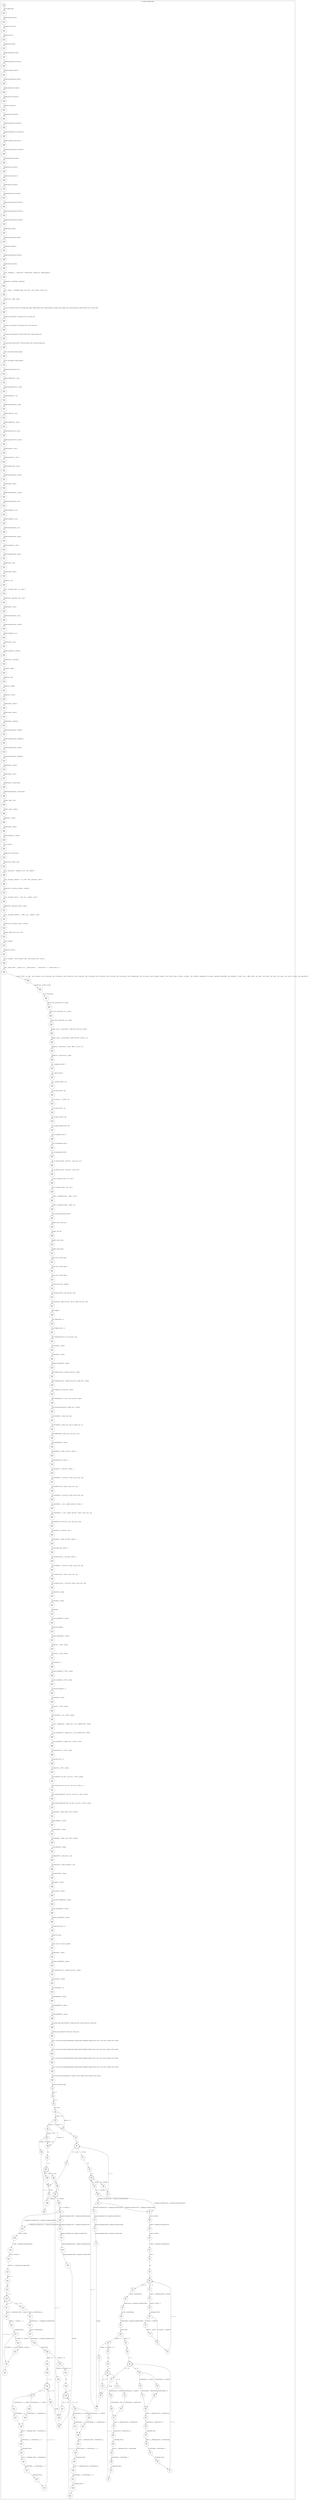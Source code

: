 digraph CFA {
1 [shape="circle" label="N1\n398"]
170 [shape="circle" label="N170\n397"]
171 [shape="circle" label="N171\n396"]
172 [shape="circle" label="N172\n395"]
173 [shape="circle" label="N173\n394"]
174 [shape="circle" label="N174\n393"]
175 [shape="circle" label="N175\n392"]
176 [shape="circle" label="N176\n391"]
177 [shape="circle" label="N177\n390"]
178 [shape="circle" label="N178\n389"]
179 [shape="circle" label="N179\n388"]
180 [shape="circle" label="N180\n387"]
181 [shape="circle" label="N181\n386"]
182 [shape="circle" label="N182\n385"]
183 [shape="circle" label="N183\n384"]
184 [shape="circle" label="N184\n383"]
185 [shape="circle" label="N185\n382"]
186 [shape="circle" label="N186\n381"]
187 [shape="circle" label="N187\n380"]
188 [shape="circle" label="N188\n379"]
189 [shape="circle" label="N189\n378"]
190 [shape="circle" label="N190\n377"]
191 [shape="circle" label="N191\n376"]
192 [shape="circle" label="N192\n375"]
193 [shape="circle" label="N193\n374"]
194 [shape="circle" label="N194\n373"]
195 [shape="circle" label="N195\n372"]
196 [shape="circle" label="N196\n371"]
197 [shape="circle" label="N197\n370"]
198 [shape="circle" label="N198\n369"]
199 [shape="circle" label="N199\n368"]
200 [shape="circle" label="N200\n367"]
201 [shape="circle" label="N201\n366"]
202 [shape="circle" label="N202\n365"]
203 [shape="circle" label="N203\n364"]
204 [shape="circle" label="N204\n363"]
205 [shape="circle" label="N205\n362"]
206 [shape="circle" label="N206\n361"]
207 [shape="circle" label="N207\n360"]
208 [shape="circle" label="N208\n359"]
209 [shape="circle" label="N209\n358"]
210 [shape="circle" label="N210\n357"]
211 [shape="circle" label="N211\n356"]
212 [shape="circle" label="N212\n355"]
213 [shape="circle" label="N213\n354"]
214 [shape="circle" label="N214\n353"]
215 [shape="circle" label="N215\n352"]
216 [shape="circle" label="N216\n351"]
217 [shape="circle" label="N217\n350"]
218 [shape="circle" label="N218\n349"]
219 [shape="circle" label="N219\n348"]
220 [shape="circle" label="N220\n347"]
221 [shape="circle" label="N221\n346"]
222 [shape="circle" label="N222\n345"]
223 [shape="circle" label="N223\n344"]
224 [shape="circle" label="N224\n343"]
225 [shape="circle" label="N225\n342"]
226 [shape="circle" label="N226\n341"]
227 [shape="circle" label="N227\n340"]
228 [shape="circle" label="N228\n339"]
229 [shape="circle" label="N229\n338"]
230 [shape="circle" label="N230\n337"]
231 [shape="circle" label="N231\n336"]
232 [shape="circle" label="N232\n335"]
233 [shape="circle" label="N233\n334"]
234 [shape="circle" label="N234\n333"]
235 [shape="circle" label="N235\n332"]
236 [shape="circle" label="N236\n331"]
237 [shape="circle" label="N237\n330"]
238 [shape="circle" label="N238\n329"]
239 [shape="circle" label="N239\n328"]
240 [shape="circle" label="N240\n327"]
241 [shape="circle" label="N241\n326"]
242 [shape="circle" label="N242\n325"]
243 [shape="circle" label="N243\n324"]
244 [shape="circle" label="N244\n323"]
245 [shape="circle" label="N245\n322"]
246 [shape="circle" label="N246\n321"]
247 [shape="circle" label="N247\n320"]
248 [shape="circle" label="N248\n319"]
249 [shape="circle" label="N249\n318"]
250 [shape="circle" label="N250\n317"]
251 [shape="circle" label="N251\n316"]
252 [shape="circle" label="N252\n315"]
253 [shape="circle" label="N253\n314"]
254 [shape="circle" label="N254\n313"]
255 [shape="circle" label="N255\n312"]
256 [shape="circle" label="N256\n311"]
257 [shape="circle" label="N257\n310"]
258 [shape="circle" label="N258\n309"]
259 [shape="circle" label="N259\n308"]
260 [shape="circle" label="N260\n307"]
261 [shape="circle" label="N261\n306"]
262 [shape="circle" label="N262\n305"]
263 [shape="circle" label="N263\n304"]
264 [shape="circle" label="N264\n303"]
265 [shape="circle" label="N265\n302"]
266 [shape="circle" label="N266\n301"]
267 [shape="circle" label="N267\n300"]
268 [shape="circle" label="N268\n299"]
269 [shape="circle" label="N269\n298"]
270 [shape="circle" label="N270\n297"]
271 [shape="circle" label="N271\n296"]
272 [shape="circle" label="N272\n295"]
273 [shape="circle" label="N273\n294"]
274 [shape="circle" label="N274\n293"]
275 [shape="circle" label="N275\n292"]
276 [shape="circle" label="N276\n291"]
277 [shape="circle" label="N277\n290"]
278 [shape="circle" label="N278\n289"]
279 [shape="circle" label="N279\n288"]
280 [shape="circle" label="N280\n287"]
281 [shape="circle" label="N281\n286"]
282 [shape="circle" label="N282\n285"]
283 [shape="circle" label="N283\n284"]
284 [shape="circle" label="N284\n283"]
285 [shape="circle" label="N285\n282"]
286 [shape="circle" label="N286\n281"]
287 [shape="circle" label="N287\n280"]
288 [shape="circle" label="N288\n279"]
289 [shape="circle" label="N289\n278"]
290 [shape="circle" label="N290\n277"]
291 [shape="circle" label="N291\n276"]
292 [shape="circle" label="N292\n275"]
293 [shape="circle" label="N293\n274"]
294 [shape="circle" label="N294\n273"]
295 [shape="circle" label="N295\n272"]
296 [shape="circle" label="N296\n271"]
297 [shape="circle" label="N297\n270"]
298 [shape="circle" label="N298\n269"]
299 [shape="circle" label="N299\n268"]
300 [shape="circle" label="N300\n267"]
301 [shape="circle" label="N301\n266"]
302 [shape="circle" label="N302\n265"]
303 [shape="circle" label="N303\n264"]
304 [shape="circle" label="N304\n263"]
305 [shape="circle" label="N305\n262"]
306 [shape="circle" label="N306\n261"]
307 [shape="circle" label="N307\n260"]
308 [shape="circle" label="N308\n259"]
309 [shape="circle" label="N309\n258"]
310 [shape="circle" label="N310\n257"]
311 [shape="circle" label="N311\n256"]
312 [shape="circle" label="N312\n255"]
313 [shape="circle" label="N313\n254"]
314 [shape="circle" label="N314\n253"]
315 [shape="circle" label="N315\n252"]
316 [shape="circle" label="N316\n251"]
317 [shape="circle" label="N317\n250"]
318 [shape="circle" label="N318\n249"]
319 [shape="circle" label="N319\n248"]
320 [shape="circle" label="N320\n247"]
321 [shape="circle" label="N321\n246"]
322 [shape="circle" label="N322\n245"]
323 [shape="circle" label="N323\n244"]
324 [shape="circle" label="N324\n243"]
325 [shape="circle" label="N325\n242"]
326 [shape="circle" label="N326\n241"]
327 [shape="circle" label="N327\n240"]
328 [shape="circle" label="N328\n239"]
329 [shape="circle" label="N329\n238"]
330 [shape="circle" label="N330\n237"]
331 [shape="circle" label="N331\n236"]
332 [shape="circle" label="N332\n235"]
333 [shape="circle" label="N333\n234"]
334 [shape="circle" label="N334\n233"]
335 [shape="circle" label="N335\n232"]
336 [shape="circle" label="N336\n231"]
337 [shape="circle" label="N337\n230"]
338 [shape="circle" label="N338\n229"]
339 [shape="circle" label="N339\n228"]
340 [shape="circle" label="N340\n227"]
341 [shape="circle" label="N341\n226"]
342 [shape="circle" label="N342\n225"]
343 [shape="circle" label="N343\n224"]
344 [shape="circle" label="N344\n223"]
345 [shape="circle" label="N345\n222"]
346 [shape="circle" label="N346\n221"]
347 [shape="circle" label="N347\n220"]
348 [shape="circle" label="N348\n219"]
349 [shape="circle" label="N349\n218"]
350 [shape="circle" label="N350\n217"]
351 [shape="circle" label="N351\n216"]
352 [shape="circle" label="N352\n215"]
353 [shape="circle" label="N353\n214"]
354 [shape="circle" label="N354\n213"]
355 [shape="circle" label="N355\n212"]
356 [shape="circle" label="N356\n211"]
357 [shape="circle" label="N357\n210"]
358 [shape="circle" label="N358\n209"]
359 [shape="circle" label="N359\n208"]
360 [shape="circle" label="N360\n207"]
361 [shape="circle" label="N361\n206"]
362 [shape="circle" label="N362\n205"]
363 [shape="circle" label="N363\n204"]
364 [shape="circle" label="N364\n203"]
365 [shape="circle" label="N365\n202"]
366 [shape="circle" label="N366\n201"]
367 [shape="circle" label="N367\n200"]
368 [shape="circle" label="N368\n199"]
369 [shape="circle" label="N369\n198"]
370 [shape="circle" label="N370\n197"]
371 [shape="circle" label="N371\n196"]
372 [shape="circle" label="N372\n195"]
373 [shape="circle" label="N373\n194"]
374 [shape="circle" label="N374\n193"]
375 [shape="circle" label="N375\n192"]
376 [shape="circle" label="N376\n191"]
377 [shape="circle" label="N377\n190"]
378 [shape="circle" label="N378\n189"]
379 [shape="circle" label="N379\n188"]
380 [shape="circle" label="N380\n187"]
381 [shape="circle" label="N381\n186"]
382 [shape="circle" label="N382\n185"]
383 [shape="circle" label="N383\n184"]
384 [shape="circle" label="N384\n183"]
385 [shape="circle" label="N385\n182"]
386 [shape="circle" label="N386\n181"]
387 [shape="circle" label="N387\n180"]
388 [shape="circle" label="N388\n179"]
389 [shape="circle" label="N389\n178"]
390 [shape="circle" label="N390\n177"]
391 [shape="circle" label="N391\n176"]
392 [shape="circle" label="N392\n175"]
393 [shape="circle" label="N393\n174"]
394 [shape="circle" label="N394\n173"]
395 [shape="circle" label="N395\n172"]
396 [shape="circle" label="N396\n171"]
397 [shape="circle" label="N397\n170"]
398 [shape="circle" label="N398\n169"]
399 [shape="circle" label="N399\n168"]
400 [shape="circle" label="N400\n167"]
401 [shape="circle" label="N401\n166"]
402 [shape="circle" label="N402\n165"]
403 [shape="circle" label="N403\n164"]
404 [shape="circle" label="N404\n163"]
405 [shape="circle" label="N405\n162"]
2 [shape="circle" label="N2\n161"]
3 [shape="circle" label="N3\n160"]
4 [shape="circle" label="N4\n159"]
5 [shape="diamond" label="N5\n158"]
9 [shape="diamond" label="N9\n157"]
8 [shape="diamond" label="N8\n156"]
90 [shape="diamond" label="N90\n155"]
88 [shape="circle" label="N88\n154"]
6 [shape="circle" label="N6\n73"]
0 [shape="circle" label="N0\n72"]
89 [shape="circle" label="N89\n153"]
91 [shape="circle" label="N91\n152"]
92 [shape="doublecircle" label="N92\n151"]
95 [shape="circle" label="N95\n150"]
94 [shape="circle" label="N94\n149"]
96 [shape="circle" label="N96\n148"]
97 [shape="doublecircle" label="N97\n147"]
100 [shape="circle" label="N100\n146"]
93 [shape="circle" label="N93\n145"]
99 [shape="circle" label="N99\n144"]
101 [shape="diamond" label="N101\n143"]
102 [shape="circle" label="N102\n141"]
109 [shape="circle" label="N109\n140"]
110 [shape="circle" label="N110\n139"]
111 [shape="circle" label="N111\n138"]
112 [shape="circle" label="N112\n137"]
113 [shape="circle" label="N113\n136"]
114 [shape="circle" label="N114\n135"]
115 [shape="doublecircle" label="N115\n134"]
118 [shape="circle" label="N118\n133"]
125 [shape="circle" label="N125\n132"]
126 [shape="circle" label="N126\n131"]
127 [shape="circle" label="N127\n130"]
128 [shape="circle" label="N128\n129"]
129 [shape="diamond" label="N129\n128"]
133 [shape="diamond" label="N133\n127"]
152 [shape="circle" label="N152\n126"]
130 [shape="circle" label="N130\n104"]
98 [shape="circle" label="N98\n78"]
151 [shape="circle" label="N151\n125"]
153 [shape="circle" label="N153\n124"]
154 [shape="doublecircle" label="N154\n123"]
157 [shape="circle" label="N157\n122"]
156 [shape="diamond" label="N156\n121"]
160 [shape="circle" label="N160\n120"]
162 [shape="circle" label="N162\n119"]
158 [shape="circle" label="N158\n116"]
163 [shape="circle" label="N163\n115"]
164 [shape="circle" label="N164\n114"]
165 [shape="circle" label="N165\n113"]
166 [shape="circle" label="N166\n112"]
167 [shape="circle" label="N167\n111"]
168 [shape="circle" label="N168\n110"]
155 [shape="circle" label="N155\n109"]
159 [shape="circle" label="N159\n118"]
161 [shape="circle" label="N161\n117"]
132 [shape="circle" label="N132\n108"]
134 [shape="circle" label="N134\n107"]
135 [shape="doublecircle" label="N135\n106"]
138 [shape="circle" label="N138\n105"]
137 [shape="diamond" label="N137\n103"]
141 [shape="circle" label="N141\n102"]
143 [shape="circle" label="N143\n101"]
139 [shape="circle" label="N139\n98"]
144 [shape="circle" label="N144\n97"]
145 [shape="circle" label="N145\n96"]
146 [shape="circle" label="N146\n95"]
147 [shape="circle" label="N147\n94"]
148 [shape="circle" label="N148\n93"]
149 [shape="circle" label="N149\n92"]
136 [shape="circle" label="N136\n91"]
140 [shape="circle" label="N140\n100"]
142 [shape="circle" label="N142\n99"]
117 [shape="circle" label="N117\n90"]
119 [shape="circle" label="N119\n89"]
120 [shape="circle" label="N120\n88"]
121 [shape="diamond" label="N121\n87"]
122 [shape="circle" label="N122\n84"]
116 [shape="circle" label="N116\n83"]
123 [shape="circle" label="N123\n86"]
124 [shape="circle" label="N124\n85"]
104 [shape="diamond" label="N104\n142"]
103 [shape="circle" label="N103\n82"]
105 [shape="circle" label="N105\n81"]
106 [shape="circle" label="N106\n80"]
107 [shape="circle" label="N107\n79"]
7 [shape="circle" label="N7\n77"]
10 [shape="circle" label="N10\n76"]
11 [shape="doublecircle" label="N11\n75"]
14 [shape="circle" label="N14\n74"]
13 [shape="circle" label="N13\n71"]
15 [shape="circle" label="N15\n70"]
16 [shape="doublecircle" label="N16\n69"]
19 [shape="circle" label="N19\n68"]
12 [shape="circle" label="N12\n67"]
18 [shape="circle" label="N18\n66"]
20 [shape="diamond" label="N20\n65"]
21 [shape="circle" label="N21\n63"]
28 [shape="circle" label="N28\n62"]
29 [shape="circle" label="N29\n61"]
30 [shape="circle" label="N30\n60"]
31 [shape="circle" label="N31\n59"]
32 [shape="circle" label="N32\n58"]
33 [shape="circle" label="N33\n57"]
34 [shape="doublecircle" label="N34\n56"]
37 [shape="circle" label="N37\n55"]
44 [shape="circle" label="N44\n54"]
45 [shape="circle" label="N45\n53"]
46 [shape="circle" label="N46\n52"]
47 [shape="circle" label="N47\n51"]
48 [shape="diamond" label="N48\n50"]
52 [shape="diamond" label="N52\n49"]
71 [shape="circle" label="N71\n48"]
49 [shape="circle" label="N49\n26"]
17 [shape="circle" label="N17\n0"]
70 [shape="circle" label="N70\n47"]
72 [shape="circle" label="N72\n46"]
73 [shape="doublecircle" label="N73\n45"]
76 [shape="circle" label="N76\n44"]
75 [shape="diamond" label="N75\n43"]
79 [shape="circle" label="N79\n42"]
81 [shape="circle" label="N81\n41"]
77 [shape="circle" label="N77\n38"]
82 [shape="circle" label="N82\n37"]
83 [shape="circle" label="N83\n36"]
84 [shape="circle" label="N84\n35"]
85 [shape="circle" label="N85\n34"]
86 [shape="circle" label="N86\n33"]
87 [shape="circle" label="N87\n32"]
74 [shape="circle" label="N74\n31"]
78 [shape="circle" label="N78\n40"]
80 [shape="circle" label="N80\n39"]
51 [shape="circle" label="N51\n30"]
53 [shape="circle" label="N53\n29"]
54 [shape="doublecircle" label="N54\n28"]
57 [shape="circle" label="N57\n27"]
56 [shape="diamond" label="N56\n25"]
60 [shape="circle" label="N60\n24"]
62 [shape="circle" label="N62\n23"]
58 [shape="circle" label="N58\n20"]
63 [shape="circle" label="N63\n19"]
64 [shape="circle" label="N64\n18"]
65 [shape="circle" label="N65\n17"]
66 [shape="circle" label="N66\n16"]
67 [shape="circle" label="N67\n15"]
68 [shape="circle" label="N68\n14"]
55 [shape="circle" label="N55\n13"]
59 [shape="circle" label="N59\n22"]
61 [shape="circle" label="N61\n21"]
36 [shape="circle" label="N36\n12"]
38 [shape="circle" label="N38\n11"]
39 [shape="circle" label="N39\n10"]
40 [shape="diamond" label="N40\n9"]
41 [shape="circle" label="N41\n6"]
35 [shape="circle" label="N35\n5"]
42 [shape="circle" label="N42\n8"]
43 [shape="circle" label="N43\n7"]
23 [shape="diamond" label="N23\n64"]
22 [shape="circle" label="N22\n4"]
24 [shape="circle" label="N24\n3"]
25 [shape="circle" label="N25\n2"]
26 [shape="circle" label="N26\n1"]
node [shape="circle"]
subgraph cluster_run_service_maxrgb_cpu {
label="run_service_maxrgb_cpu()"
1 -> 170 [label="INIT GLOBAL VARS"]
170 -> 171 [label="typedef signed char int8_t;"]
171 -> 172 [label="typedef short int int16_t;"]
172 -> 173 [label="typedef int int32_t;"]
173 -> 174 [label="typedef long int int64_t;"]
174 -> 175 [label="typedef unsigned char uint8_t;"]
175 -> 176 [label="typedef unsigned short int uint16_t;"]
176 -> 177 [label="typedef unsigned int uint32_t;"]
177 -> 178 [label="typedef unsigned long int uint64_t;"]
178 -> 179 [label="typedef signed char int_least8_t;"]
179 -> 180 [label="typedef short int int_least16_t;"]
180 -> 181 [label="typedef int int_least32_t;"]
181 -> 182 [label="typedef long int int_least64_t;"]
182 -> 183 [label="typedef unsigned char uint_least8_t;"]
183 -> 184 [label="typedef unsigned short int uint_least16_t;"]
184 -> 185 [label="typedef unsigned int uint_least32_t;"]
185 -> 186 [label="typedef unsigned long int uint_least64_t;"]
186 -> 187 [label="typedef signed char int_fast8_t;"]
187 -> 188 [label="typedef long int int_fast16_t;"]
188 -> 189 [label="typedef long int int_fast32_t;"]
189 -> 190 [label="typedef long int int_fast64_t;"]
190 -> 191 [label="typedef unsigned char uint_fast8_t;"]
191 -> 192 [label="typedef unsigned long int uint_fast16_t;"]
192 -> 193 [label="typedef unsigned long int uint_fast32_t;"]
193 -> 194 [label="typedef unsigned long int uint_fast64_t;"]
194 -> 195 [label="typedef long int intptr_t;"]
195 -> 196 [label="typedef unsigned long int uintptr_t;"]
196 -> 197 [label="typedef long int intmax_t;"]
197 -> 198 [label="typedef unsigned long int uintmax_t;"]
198 -> 199 [label="typedef uint16_t Quantum;"]
199 -> 200 [label="struct __PixelPacket__ {   Quantum blue;   Quantum green;   Quantum red;   Quantum opacity; } ;"]
200 -> 201 [label="typedef struct __PixelPacket__ PixelPacket;"]
201 -> 202 [label="struct __Image__ {   PixelPacket *image;   int32_t rows;   int32_t columns;   int64_t j_arr; } ;"]
202 -> 203 [label="typedef struct __Image__ Image;"]
203 -> 204 [label="void run_service(char resource, void *handler_gpu, Image **target_images, int32_t *target_images_size, Image *source_images, int32_t source_images_size, double *params, int32_t *status_code);"]
204 -> 205 [label="void get_service_ids(char ***id_strings, int32_t *id_strings_size);"]
205 -> 206 [label="void get_service_info(char ***info_strings, int32_t *info_strings_size);"]
206 -> 207 [label="void get_service_params(char ***param_strings, int32_t *param_strings_size);"]
207 -> 208 [label="void get_service_resources(char ***resource_strings, int32_t *resource_strings_size);"]
208 -> 209 [label="int32_t get_number_of_input_images();"]
209 -> 210 [label="int32_t get_number_of_output_images();"]
210 -> 211 [label="typedef unsigned long int size_t;"]
211 -> 212 [label="typedef unsigned char __u_char;"]
212 -> 213 [label="typedef unsigned short int __u_short;"]
213 -> 214 [label="typedef unsigned int __u_int;"]
214 -> 215 [label="typedef unsigned long int __u_long;"]
215 -> 216 [label="typedef signed char __int8_t;"]
216 -> 217 [label="typedef unsigned char __uint8_t;"]
217 -> 218 [label="typedef signed short int __int16_t;"]
218 -> 219 [label="typedef unsigned short int __uint16_t;"]
219 -> 220 [label="typedef signed int __int32_t;"]
220 -> 221 [label="typedef unsigned int __uint32_t;"]
221 -> 222 [label="typedef signed long int __int64_t;"]
222 -> 223 [label="typedef unsigned long int __uint64_t;"]
223 -> 224 [label="typedef long int __quad_t;"]
224 -> 225 [label="typedef unsigned long int __u_quad_t;"]
225 -> 226 [label="typedef unsigned long int __dev_t;"]
226 -> 227 [label="typedef unsigned int __uid_t;"]
227 -> 228 [label="typedef unsigned int __gid_t;"]
228 -> 229 [label="typedef unsigned long int __ino_t;"]
229 -> 230 [label="typedef unsigned long int __ino64_t;"]
230 -> 231 [label="typedef unsigned int __mode_t;"]
231 -> 232 [label="typedef unsigned long int __nlink_t;"]
232 -> 233 [label="typedef long int __off_t;"]
233 -> 234 [label="typedef long int __off64_t;"]
234 -> 235 [label="typedef int __pid_t;"]
235 -> 236 [label="struct __anon_type___fsid_t {   int __val[2]; } ;"]
236 -> 237 [label="typedef struct __anon_type___fsid_t __fsid_t;"]
237 -> 238 [label="typedef long int __clock_t;"]
238 -> 239 [label="typedef unsigned long int __rlim_t;"]
239 -> 240 [label="typedef unsigned long int __rlim64_t;"]
240 -> 241 [label="typedef unsigned int __id_t;"]
241 -> 242 [label="typedef long int __time_t;"]
242 -> 243 [label="typedef unsigned int __useconds_t;"]
243 -> 244 [label="typedef long int __suseconds_t;"]
244 -> 245 [label="typedef int __daddr_t;"]
245 -> 246 [label="typedef int __key_t;"]
246 -> 247 [label="typedef int __clockid_t;"]
247 -> 248 [label="typedef void *__timer_t;"]
248 -> 249 [label="typedef long int __blksize_t;"]
249 -> 250 [label="typedef long int __blkcnt_t;"]
250 -> 251 [label="typedef long int __blkcnt64_t;"]
251 -> 252 [label="typedef unsigned long int __fsblkcnt_t;"]
252 -> 253 [label="typedef unsigned long int __fsblkcnt64_t;"]
253 -> 254 [label="typedef unsigned long int __fsfilcnt_t;"]
254 -> 255 [label="typedef unsigned long int __fsfilcnt64_t;"]
255 -> 256 [label="typedef long int __fsword_t;"]
256 -> 257 [label="typedef long int __ssize_t;"]
257 -> 258 [label="typedef long int __syscall_slong_t;"]
258 -> 259 [label="typedef unsigned long int __syscall_ulong_t;"]
259 -> 260 [label="typedef __off64_t __loff_t;"]
260 -> 261 [label="typedef __quad_t *__qaddr_t;"]
261 -> 262 [label="typedef char *__caddr_t;"]
262 -> 263 [label="typedef long int __intptr_t;"]
263 -> 264 [label="typedef unsigned int __socklen_t;"]
264 -> 265 [label="struct _IO_FILE ;"]
265 -> 266 [label="typedef struct _IO_FILE FILE;"]
266 -> 267 [label="typedef struct _IO_FILE __FILE;"]
267 -> 268 [label="union __anon_type_0 {   unsigned int __wch;   char __wchb[4]; } ;"]
268 -> 269 [label="struct __anon_type___mbstate_t {   int __count;   union __anon_type_0 __value; } ;"]
269 -> 270 [label="typedef struct __anon_type___mbstate_t __mbstate_t;"]
270 -> 271 [label="struct __anon_type__G_fpos_t {   __off_t __pos;   __mbstate_t __state; } ;"]
271 -> 272 [label="typedef struct __anon_type__G_fpos_t _G_fpos_t;"]
272 -> 273 [label="struct __anon_type__G_fpos64_t {   __off64_t __pos;   __mbstate_t __state; } ;"]
273 -> 274 [label="typedef struct __anon_type__G_fpos_t _G_fpos64_t;"]
274 -> 275 [label="typedef __builtin_va_list __gnuc_va_list;"]
275 -> 276 [label="struct _IO_jump_t ;"]
276 -> 277 [label="typedef void _IO_lock_t;"]
277 -> 278 [label="struct _IO_marker {   struct _IO_marker *_next;   struct _IO_FILE *_sbuf;   int _pos; } ;"]
278 -> 279 [label="enum __codecvt_result {   __codecvt_ok = 0,   __codecvt_partial = 1,   __codecvt_error = 2,   __codecvt_noconv = 3 } ;"]
279 -> 280 [label="struct _IO_FILE {   int _flags;   char *_IO_read_ptr;   char *_IO_read_end;   char *_IO_read_base;   char *_IO_write_base;   char *_IO_write_ptr;   char *_IO_write_end;   char *_IO_buf_base;   char *_IO_buf_end;   char *_IO_save_base;   char *_IO_backup_base;   char *_IO_save_end;   struct _IO_marker *_markers;   struct _IO_FILE *_chain;   int _fileno;   int _flags2;   __off_t _old_offset;   unsigned short _cur_column;   signed char _vtable_offset;   char _shortbuf[1];   _IO_lock_t *_lock;   __off64_t _offset;   void *__pad1;   void *__pad2;   void *__pad3;   void *__pad4;   size_t __pad5;   int _mode;   char _unused2[40]; } ;"]
280 -> 281 [label="typedef struct _IO_FILE _IO_FILE;"]
281 -> 282 [label="struct _IO_FILE_plus ;"]
282 -> 283 [label="extern struct _IO_FILE_plus _IO_2_1_stdin_;"]
283 -> 284 [label="extern struct _IO_FILE_plus _IO_2_1_stdout_;"]
284 -> 285 [label="extern struct _IO_FILE_plus _IO_2_1_stderr_;"]
285 -> 286 [label="typedef __ssize_t __io_read_fn(void *__cookie, char *__buf, size_t __nbytes);"]
286 -> 287 [label="typedef __ssize_t __io_write_fn(void *__cookie, const char *__buf, size_t __n);"]
287 -> 288 [label="typedef int __io_seek_fn(void *__cookie, __off64_t *__pos, int __w);"]
288 -> 289 [label="typedef int __io_close_fn(void *__cookie);"]
289 -> 290 [label="int __underflow(_IO_FILE *);"]
290 -> 291 [label="int __uflow(_IO_FILE *);"]
291 -> 292 [label="int __overflow(_IO_FILE *, int);"]
292 -> 293 [label="int _IO_getc(_IO_FILE *__fp);"]
293 -> 294 [label="int _IO_putc(int __c, _IO_FILE *__fp);"]
294 -> 295 [label="int _IO_feof(_IO_FILE *__fp);"]
295 -> 296 [label="int _IO_ferror(_IO_FILE *__fp);"]
296 -> 297 [label="int _IO_peekc_locked(_IO_FILE *__fp);"]
297 -> 298 [label="void _IO_flockfile(_IO_FILE *);"]
298 -> 299 [label="void _IO_funlockfile(_IO_FILE *);"]
299 -> 300 [label="int _IO_ftrylockfile(_IO_FILE *);"]
300 -> 301 [label="int _IO_vfscanf(_IO_FILE *, const char *, __gnuc_va_list , int *);"]
301 -> 302 [label="int _IO_vfprintf(_IO_FILE *, const char *, __gnuc_va_list );"]
302 -> 303 [label="__ssize_t _IO_padn(_IO_FILE *, int, __ssize_t );"]
303 -> 304 [label="size_t _IO_sgetn(_IO_FILE *, void *, size_t );"]
304 -> 305 [label="__off64_t _IO_seekoff(_IO_FILE *, __off64_t , int, int);"]
305 -> 306 [label="__off64_t _IO_seekpos(_IO_FILE *, __off64_t , int);"]
306 -> 307 [label="void _IO_free_backup_area(_IO_FILE *);"]
307 -> 308 [label="typedef __gnuc_va_list va_list;"]
308 -> 309 [label="typedef __off_t off_t;"]
309 -> 310 [label="typedef __ssize_t ssize_t;"]
310 -> 311 [label="typedef _G_fpos_t fpos_t;"]
311 -> 312 [label="extern struct _IO_FILE *stdin;"]
312 -> 313 [label="extern struct _IO_FILE *stdout;"]
313 -> 314 [label="extern struct _IO_FILE *stderr;"]
314 -> 315 [label="int remove(const char *__filename);"]
315 -> 316 [label="int rename(const char *__old, const char *__new);"]
316 -> 317 [label="int renameat(int __oldfd, const char *__old, int __newfd, const char *__new);"]
317 -> 318 [label="FILE *tmpfile();"]
318 -> 319 [label="char *tmpnam(char *__s);"]
319 -> 320 [label="char *tmpnam_r(char *__s);"]
320 -> 321 [label="char *tempnam(const char *__dir, const char *__pfx);"]
321 -> 322 [label="int fclose(FILE *__stream);"]
322 -> 323 [label="int fflush(FILE *__stream);"]
323 -> 324 [label="int fflush_unlocked(FILE *__stream);"]
324 -> 325 [label="FILE *fopen(const char *__filename, const char *__modes);"]
325 -> 326 [label="FILE *freopen(const char *__filename, const char *__modes, FILE *__stream);"]
326 -> 327 [label="FILE *fdopen(int __fd, const char *__modes);"]
327 -> 328 [label="FILE *fmemopen(void *__s, size_t __len, const char *__modes);"]
328 -> 329 [label="FILE *open_memstream(char **__bufloc, size_t *__sizeloc);"]
329 -> 330 [label="void setbuf(FILE *__stream, char *__buf);"]
330 -> 331 [label="int setvbuf(FILE *__stream, char *__buf, int __modes, size_t __n);"]
331 -> 332 [label="void setbuffer(FILE *__stream, char *__buf, size_t __size);"]
332 -> 333 [label="void setlinebuf(FILE *__stream);"]
333 -> 334 [label="int fprintf(FILE *__stream, const char *__format, ...);"]
334 -> 335 [label="int printf(const char *__format, ...);"]
335 -> 336 [label="int sprintf(char *__s, const char *__format, ...);"]
336 -> 337 [label="int vfprintf(FILE *__s, const char *__format, __gnuc_va_list __arg);"]
337 -> 338 [label="int vprintf(const char *__format, __gnuc_va_list __arg);"]
338 -> 339 [label="int vsprintf(char *__s, const char *__format, __gnuc_va_list __arg);"]
339 -> 340 [label="int snprintf(char *__s, size_t __maxlen, const char *__format, ...);"]
340 -> 341 [label="int vsnprintf(char *__s, size_t __maxlen, const char *__format, __gnuc_va_list __arg);"]
341 -> 342 [label="int vdprintf(int __fd, const char *__fmt, __gnuc_va_list __arg);"]
342 -> 343 [label="int dprintf(int __fd, const char *__fmt, ...);"]
343 -> 344 [label="int fscanf(FILE *__stream, const char *__format, ...);"]
344 -> 345 [label="int scanf(const char *__format, ...);"]
345 -> 346 [label="int sscanf(const char *__s, const char *__format, ...);"]
346 -> 347 [label="int vfscanf(FILE *__s, const char *__format, __gnuc_va_list __arg);"]
347 -> 348 [label="int vscanf(const char *__format, __gnuc_va_list __arg);"]
348 -> 349 [label="int vsscanf(const char *__s, const char *__format, __gnuc_va_list __arg);"]
349 -> 350 [label="int fgetc(FILE *__stream);"]
350 -> 351 [label="int getc(FILE *__stream);"]
351 -> 352 [label="int getchar();"]
352 -> 353 [label="int getc_unlocked(FILE *__stream);"]
353 -> 354 [label="int getchar_unlocked();"]
354 -> 355 [label="int fgetc_unlocked(FILE *__stream);"]
355 -> 356 [label="int fputc(int __c, FILE *__stream);"]
356 -> 357 [label="int putc(int __c, FILE *__stream);"]
357 -> 358 [label="int putchar(int __c);"]
358 -> 359 [label="int fputc_unlocked(int __c, FILE *__stream);"]
359 -> 360 [label="int putc_unlocked(int __c, FILE *__stream);"]
360 -> 361 [label="int putchar_unlocked(int __c);"]
361 -> 362 [label="int getw(FILE *__stream);"]
362 -> 363 [label="int putw(int __w, FILE *__stream);"]
363 -> 364 [label="char *fgets(char *__s, int __n, FILE *__stream);"]
364 -> 365 [label="__ssize_t __getdelim(char **__lineptr, size_t *__n, int __delimiter, FILE *__stream);"]
365 -> 366 [label="__ssize_t getdelim(char **__lineptr, size_t *__n, int __delimiter, FILE *__stream);"]
366 -> 367 [label="__ssize_t getline(char **__lineptr, size_t *__n, FILE *__stream);"]
367 -> 368 [label="int fputs(const char *__s, FILE *__stream);"]
368 -> 369 [label="int puts(const char *__s);"]
369 -> 370 [label="int ungetc(int __c, FILE *__stream);"]
370 -> 371 [label="size_t fread(void *__ptr, size_t __size, size_t __n, FILE *__stream);"]
371 -> 372 [label="size_t fwrite(const void *__ptr, size_t __size, size_t __n, FILE *__s);"]
372 -> 373 [label="size_t fread_unlocked(void *__ptr, size_t __size, size_t __n, FILE *__stream);"]
373 -> 374 [label="size_t fwrite_unlocked(const void *__ptr, size_t __size, size_t __n, FILE *__stream);"]
374 -> 375 [label="int fseek(FILE *__stream, long int __off, int __whence);"]
375 -> 376 [label="long int ftell(FILE *__stream);"]
376 -> 377 [label="void rewind(FILE *__stream);"]
377 -> 378 [label="int fseeko(FILE *__stream, __off_t __off, int __whence);"]
378 -> 379 [label="__off_t ftello(FILE *__stream);"]
379 -> 380 [label="int fgetpos(FILE *__stream, fpos_t *__pos);"]
380 -> 381 [label="int fsetpos(FILE *__stream, const fpos_t *__pos);"]
381 -> 382 [label="void clearerr(FILE *__stream);"]
382 -> 383 [label="int feof(FILE *__stream);"]
383 -> 384 [label="int ferror(FILE *__stream);"]
384 -> 385 [label="void clearerr_unlocked(FILE *__stream);"]
385 -> 386 [label="int feof_unlocked(FILE *__stream);"]
386 -> 387 [label="int ferror_unlocked(FILE *__stream);"]
387 -> 388 [label="void perror(const char *__s);"]
388 -> 389 [label="extern int sys_nerr;"]
389 -> 390 [label="extern const char * const sys_errlist[];"]
390 -> 391 [label="int fileno(FILE *__stream);"]
391 -> 392 [label="int fileno_unlocked(FILE *__stream);"]
392 -> 393 [label="FILE *popen(const char *__command, const char *__modes);"]
393 -> 394 [label="int pclose(FILE *__stream);"]
394 -> 395 [label="char *ctermid(char *__s);"]
395 -> 396 [label="void flockfile(FILE *__stream);"]
396 -> 397 [label="int ftrylockfile(FILE *__stream);"]
397 -> 398 [label="void funlockfile(FILE *__stream);"]
398 -> 399 [label="void malloc_copy_string_array(char ***target_array, char **source_array, int32_t array_size);"]
399 -> 400 [label="void free_string_array(char ***array, int32_t array_size);"]
400 -> 401 [label="int32_t run_service_maxrgb_scpu(PixelPacket *pixpack_target, PixelPacket *pixpack_source, int32_t rows, int32_t columns, int32_t mode);"]
401 -> 402 [label="int32_t run_service_maxrgb_cpu(PixelPacket *pixpack_target, PixelPacket *pixpack_source, int32_t rows, int32_t columns, int32_t mode);"]
402 -> 403 [label="int32_t run_service_maxrgb_gpu(PixelPacket *pixpack_target, PixelPacket *pixpack_source, int32_t rows, int32_t columns, int32_t mode);"]
403 -> 404 [label="int32_t run_service_maxrgb_fpga(PixelPacket *pixpack_target, PixelPacket *pixpack_source, int32_t rows, int32_t columns, int32_t mode);"]
404 -> 405 [label="void run_service_max_maxrgb(uint16_t *dataOut, uint16_t *dataIn, uint32_t picSize, uint32_t mode);"]
405 -> 2 [label="Function start dummy edge"]
2 -> 3 [label="int32_t i;"]
3 -> 4 [label="int32_t j;"]
4 -> 5 [label="int32_t pos;"]
5 -> 7 [label="[mode == 1]"]
5 -> 9 [label="[!(mode == 1)]"]
9 -> 7 [label="[mode == 3]"]
9 -> 8 [label="[!(mode == 3)]"]
8 -> 89 [label="[mode == 2]"]
8 -> 90 [label="[!(mode == 2)]"]
90 -> 89 [label="[mode == 4]"]
90 -> 88 [label="[!(mode == 4)]"]
88 -> 6 [label=""]
6 -> 0 [label="return 0;"]
89 -> 91 [label="for"]
91 -> 92 [label="i = 0;"]
92 -> 94 [label="[i < rows]"]
92 -> 95 [label="[!(i < rows)]"]
95 -> 6 [label=""]
94 -> 96 [label="for"]
96 -> 97 [label="j = 0;"]
97 -> 99 [label="[j < columns]"]
97 -> 100 [label="[!(j < columns)]"]
100 -> 93 [label=""]
93 -> 92 [label="i = i + 1;"]
99 -> 101 [label="pos = (i * columns) + j;"]
101 -> 104 [label="[((pixpack_source[pos]).red) == ((pixpack_source[pos]).green)]"]
101 -> 102 [label="[!(((pixpack_source[pos]).red) == ((pixpack_source[pos]).green))]"]
102 -> 109 [label="uint16_t *minPtr;"]
109 -> 110 [label="minPtr = &((pixpack_source[pos]).blue);"]
110 -> 111 [label="uint16_t *colorPtr__1;"]
111 -> 112 [label="colorPtr__1 = &((pixpack_source[pos]).blue);"]
112 -> 113 [label="int8_t c__1;"]
113 -> 114 [label="for"]
114 -> 115 [label="c__1 = 1;"]
115 -> 117 [label="[c__1 < 3]"]
115 -> 118 [label="[!(c__1 < 3)]"]
118 -> 125 [label="uint16_t *colorPtrSource__1;"]
125 -> 126 [label="colorPtrSource__1 = &((pixpack_source[pos]).blue);"]
126 -> 127 [label="uint16_t *colorPtrTarget__1;"]
127 -> 128 [label="colorPtrTarget__1 = &((pixpack_target[pos]).blue);"]
128 -> 129 [label="switch (mode)"]
129 -> 132 [label="[mode == 2]"]
129 -> 133 [label="[!(mode == 2)]"]
133 -> 151 [label="[mode == 4]"]
133 -> 152 [label="[!(mode == 4)]"]
152 -> 130 [label=""]
130 -> 98 [label=""]
98 -> 97 [label="j = j + 1;"]
151 -> 153 [label="for"]
153 -> 154 [label="c__1 = 0;"]
154 -> 156 [label="[c__1 < 3]"]
154 -> 157 [label="[!(c__1 < 3)]"]
157 -> 130 [label=""]
156 -> 159 [label="[colorPtrSource__1 == minPtr]"]
156 -> 160 [label="[!(colorPtrSource__1 == minPtr)]"]
160 -> 162 [label="*colorPtrTarget__1 = *colorPtrSource__1;"]
162 -> 158 [label=""]
158 -> 163 [label="uint16_t *__CPAchecker_TMP_8 = colorPtrSource__1;"]
163 -> 164 [label="colorPtrSource__1 = colorPtrSource__1 + 1;"]
164 -> 165 [label="__CPAchecker_TMP_8;"]
165 -> 166 [label="uint16_t *__CPAchecker_TMP_9 = colorPtrTarget__1;"]
166 -> 167 [label="colorPtrTarget__1 = colorPtrTarget__1 + 1;"]
167 -> 168 [label="__CPAchecker_TMP_9;"]
168 -> 155 [label=""]
155 -> 154 [label="c__1 = c__1 + 1;"]
159 -> 161 [label="*colorPtrTarget__1 = 0;"]
161 -> 158 [label=""]
132 -> 134 [label="for"]
134 -> 135 [label="c__1 = 0;"]
135 -> 137 [label="[c__1 < 3]"]
135 -> 138 [label="[!(c__1 < 3)]"]
138 -> 130 [label="break"]
137 -> 140 [label="[colorPtrSource__1 == minPtr]"]
137 -> 141 [label="[!(colorPtrSource__1 == minPtr)]"]
141 -> 143 [label="*colorPtrTarget__1 = 0;"]
143 -> 139 [label=""]
139 -> 144 [label="uint16_t *__CPAchecker_TMP_6 = colorPtrSource__1;"]
144 -> 145 [label="colorPtrSource__1 = colorPtrSource__1 + 1;"]
145 -> 146 [label="__CPAchecker_TMP_6;"]
146 -> 147 [label="uint16_t *__CPAchecker_TMP_7 = colorPtrTarget__1;"]
147 -> 148 [label="colorPtrTarget__1 = colorPtrTarget__1 + 1;"]
148 -> 149 [label="__CPAchecker_TMP_7;"]
149 -> 136 [label=""]
136 -> 135 [label="c__1 = c__1 + 1;"]
140 -> 142 [label="*colorPtrTarget__1 = *colorPtrSource__1;"]
142 -> 139 [label=""]
117 -> 119 [label="uint16_t *__CPAchecker_TMP_5 = colorPtr__1;"]
119 -> 120 [label="colorPtr__1 = colorPtr__1 + 1;"]
120 -> 121 [label="__CPAchecker_TMP_5;"]
121 -> 123 [label="[(*colorPtr__1) < (*minPtr)]"]
121 -> 122 [label="[!((*colorPtr__1) < (*minPtr))]"]
122 -> 116 [label=""]
116 -> 115 [label="c__1 = c__1 + 1;"]
123 -> 124 [label="minPtr = colorPtr__1;"]
124 -> 122 [label=""]
104 -> 103 [label="[((pixpack_source[pos]).red) == ((pixpack_source[pos]).blue)]"]
104 -> 102 [label="[!(((pixpack_source[pos]).red) == ((pixpack_source[pos]).blue))]"]
103 -> 105 [label="(pixpack_target[pos]).red = (pixpack_source[pos]).red;"]
105 -> 106 [label="(pixpack_target[pos]).green = (pixpack_source[pos]).green;"]
106 -> 107 [label="(pixpack_target[pos]).blue = (pixpack_source[pos]).blue;"]
107 -> 98 [label="continue"]
7 -> 10 [label="for"]
10 -> 11 [label="i = 0;"]
11 -> 13 [label="[i < rows]"]
11 -> 14 [label="[!(i < rows)]"]
14 -> 6 [label=""]
13 -> 15 [label="for"]
15 -> 16 [label="j = 0;"]
16 -> 18 [label="[j < columns]"]
16 -> 19 [label="[!(j < columns)]"]
19 -> 12 [label=""]
12 -> 11 [label="i = i + 1;"]
18 -> 20 [label="pos = (i * columns) + j;"]
20 -> 23 [label="[((pixpack_source[pos]).red) == ((pixpack_source[pos]).green)]"]
20 -> 21 [label="[!(((pixpack_source[pos]).red) == ((pixpack_source[pos]).green))]"]
21 -> 28 [label="uint16_t *maxPtr;"]
28 -> 29 [label="maxPtr = &((pixpack_source[pos]).blue);"]
29 -> 30 [label="uint16_t *colorPtr;"]
30 -> 31 [label="colorPtr = &((pixpack_source[pos]).blue);"]
31 -> 32 [label="int8_t c;"]
32 -> 33 [label="for"]
33 -> 34 [label="c = 1;"]
34 -> 36 [label="[c < 3]"]
34 -> 37 [label="[!(c < 3)]"]
37 -> 44 [label="uint16_t *colorPtrSource;"]
44 -> 45 [label="colorPtrSource = &((pixpack_source[pos]).blue);"]
45 -> 46 [label="uint16_t *colorPtrTarget;"]
46 -> 47 [label="colorPtrTarget = &((pixpack_target[pos]).blue);"]
47 -> 48 [label="switch (mode)"]
48 -> 51 [label="[mode == 1]"]
48 -> 52 [label="[!(mode == 1)]"]
52 -> 70 [label="[mode == 3]"]
52 -> 71 [label="[!(mode == 3)]"]
71 -> 49 [label=""]
49 -> 17 [label=""]
17 -> 16 [label="j = j + 1;"]
70 -> 72 [label="for"]
72 -> 73 [label="c = 0;"]
73 -> 75 [label="[c < 3]"]
73 -> 76 [label="[!(c < 3)]"]
76 -> 49 [label=""]
75 -> 78 [label="[colorPtrSource == maxPtr]"]
75 -> 79 [label="[!(colorPtrSource == maxPtr)]"]
79 -> 81 [label="*colorPtrTarget = *colorPtrSource;"]
81 -> 77 [label=""]
77 -> 82 [label="uint16_t *__CPAchecker_TMP_3 = colorPtrSource;"]
82 -> 83 [label="colorPtrSource = colorPtrSource + 1;"]
83 -> 84 [label="__CPAchecker_TMP_3;"]
84 -> 85 [label="uint16_t *__CPAchecker_TMP_4 = colorPtrTarget;"]
85 -> 86 [label="colorPtrTarget = colorPtrTarget + 1;"]
86 -> 87 [label="__CPAchecker_TMP_4;"]
87 -> 74 [label=""]
74 -> 73 [label="c = c + 1;"]
78 -> 80 [label="*colorPtrTarget = 65535;"]
80 -> 77 [label=""]
51 -> 53 [label="for"]
53 -> 54 [label="c = 0;"]
54 -> 56 [label="[c < 3]"]
54 -> 57 [label="[!(c < 3)]"]
57 -> 49 [label="break"]
56 -> 59 [label="[colorPtrSource == maxPtr]"]
56 -> 60 [label="[!(colorPtrSource == maxPtr)]"]
60 -> 62 [label="*colorPtrTarget = 0;"]
62 -> 58 [label=""]
58 -> 63 [label="uint16_t *__CPAchecker_TMP_1 = colorPtrSource;"]
63 -> 64 [label="colorPtrSource = colorPtrSource + 1;"]
64 -> 65 [label="__CPAchecker_TMP_1;"]
65 -> 66 [label="uint16_t *__CPAchecker_TMP_2 = colorPtrTarget;"]
66 -> 67 [label="colorPtrTarget = colorPtrTarget + 1;"]
67 -> 68 [label="__CPAchecker_TMP_2;"]
68 -> 55 [label=""]
55 -> 54 [label="c = c + 1;"]
59 -> 61 [label="*colorPtrTarget = *colorPtrSource;"]
61 -> 58 [label=""]
36 -> 38 [label="uint16_t *__CPAchecker_TMP_0 = colorPtr;"]
38 -> 39 [label="colorPtr = colorPtr + 1;"]
39 -> 40 [label="__CPAchecker_TMP_0;"]
40 -> 42 [label="[(*colorPtr) > (*maxPtr)]"]
40 -> 41 [label="[!((*colorPtr) > (*maxPtr))]"]
41 -> 35 [label=""]
35 -> 34 [label="c = c + 1;"]
42 -> 43 [label="maxPtr = colorPtr;"]
43 -> 41 [label=""]
23 -> 22 [label="[((pixpack_source[pos]).red) == ((pixpack_source[pos]).blue)]"]
23 -> 21 [label="[!(((pixpack_source[pos]).red) == ((pixpack_source[pos]).blue))]"]
22 -> 24 [label="(pixpack_target[pos]).red = (pixpack_source[pos]).red;"]
24 -> 25 [label="(pixpack_target[pos]).green = (pixpack_source[pos]).green;"]
25 -> 26 [label="(pixpack_target[pos]).blue = (pixpack_source[pos]).blue;"]
26 -> 17 [label="continue"]}
}